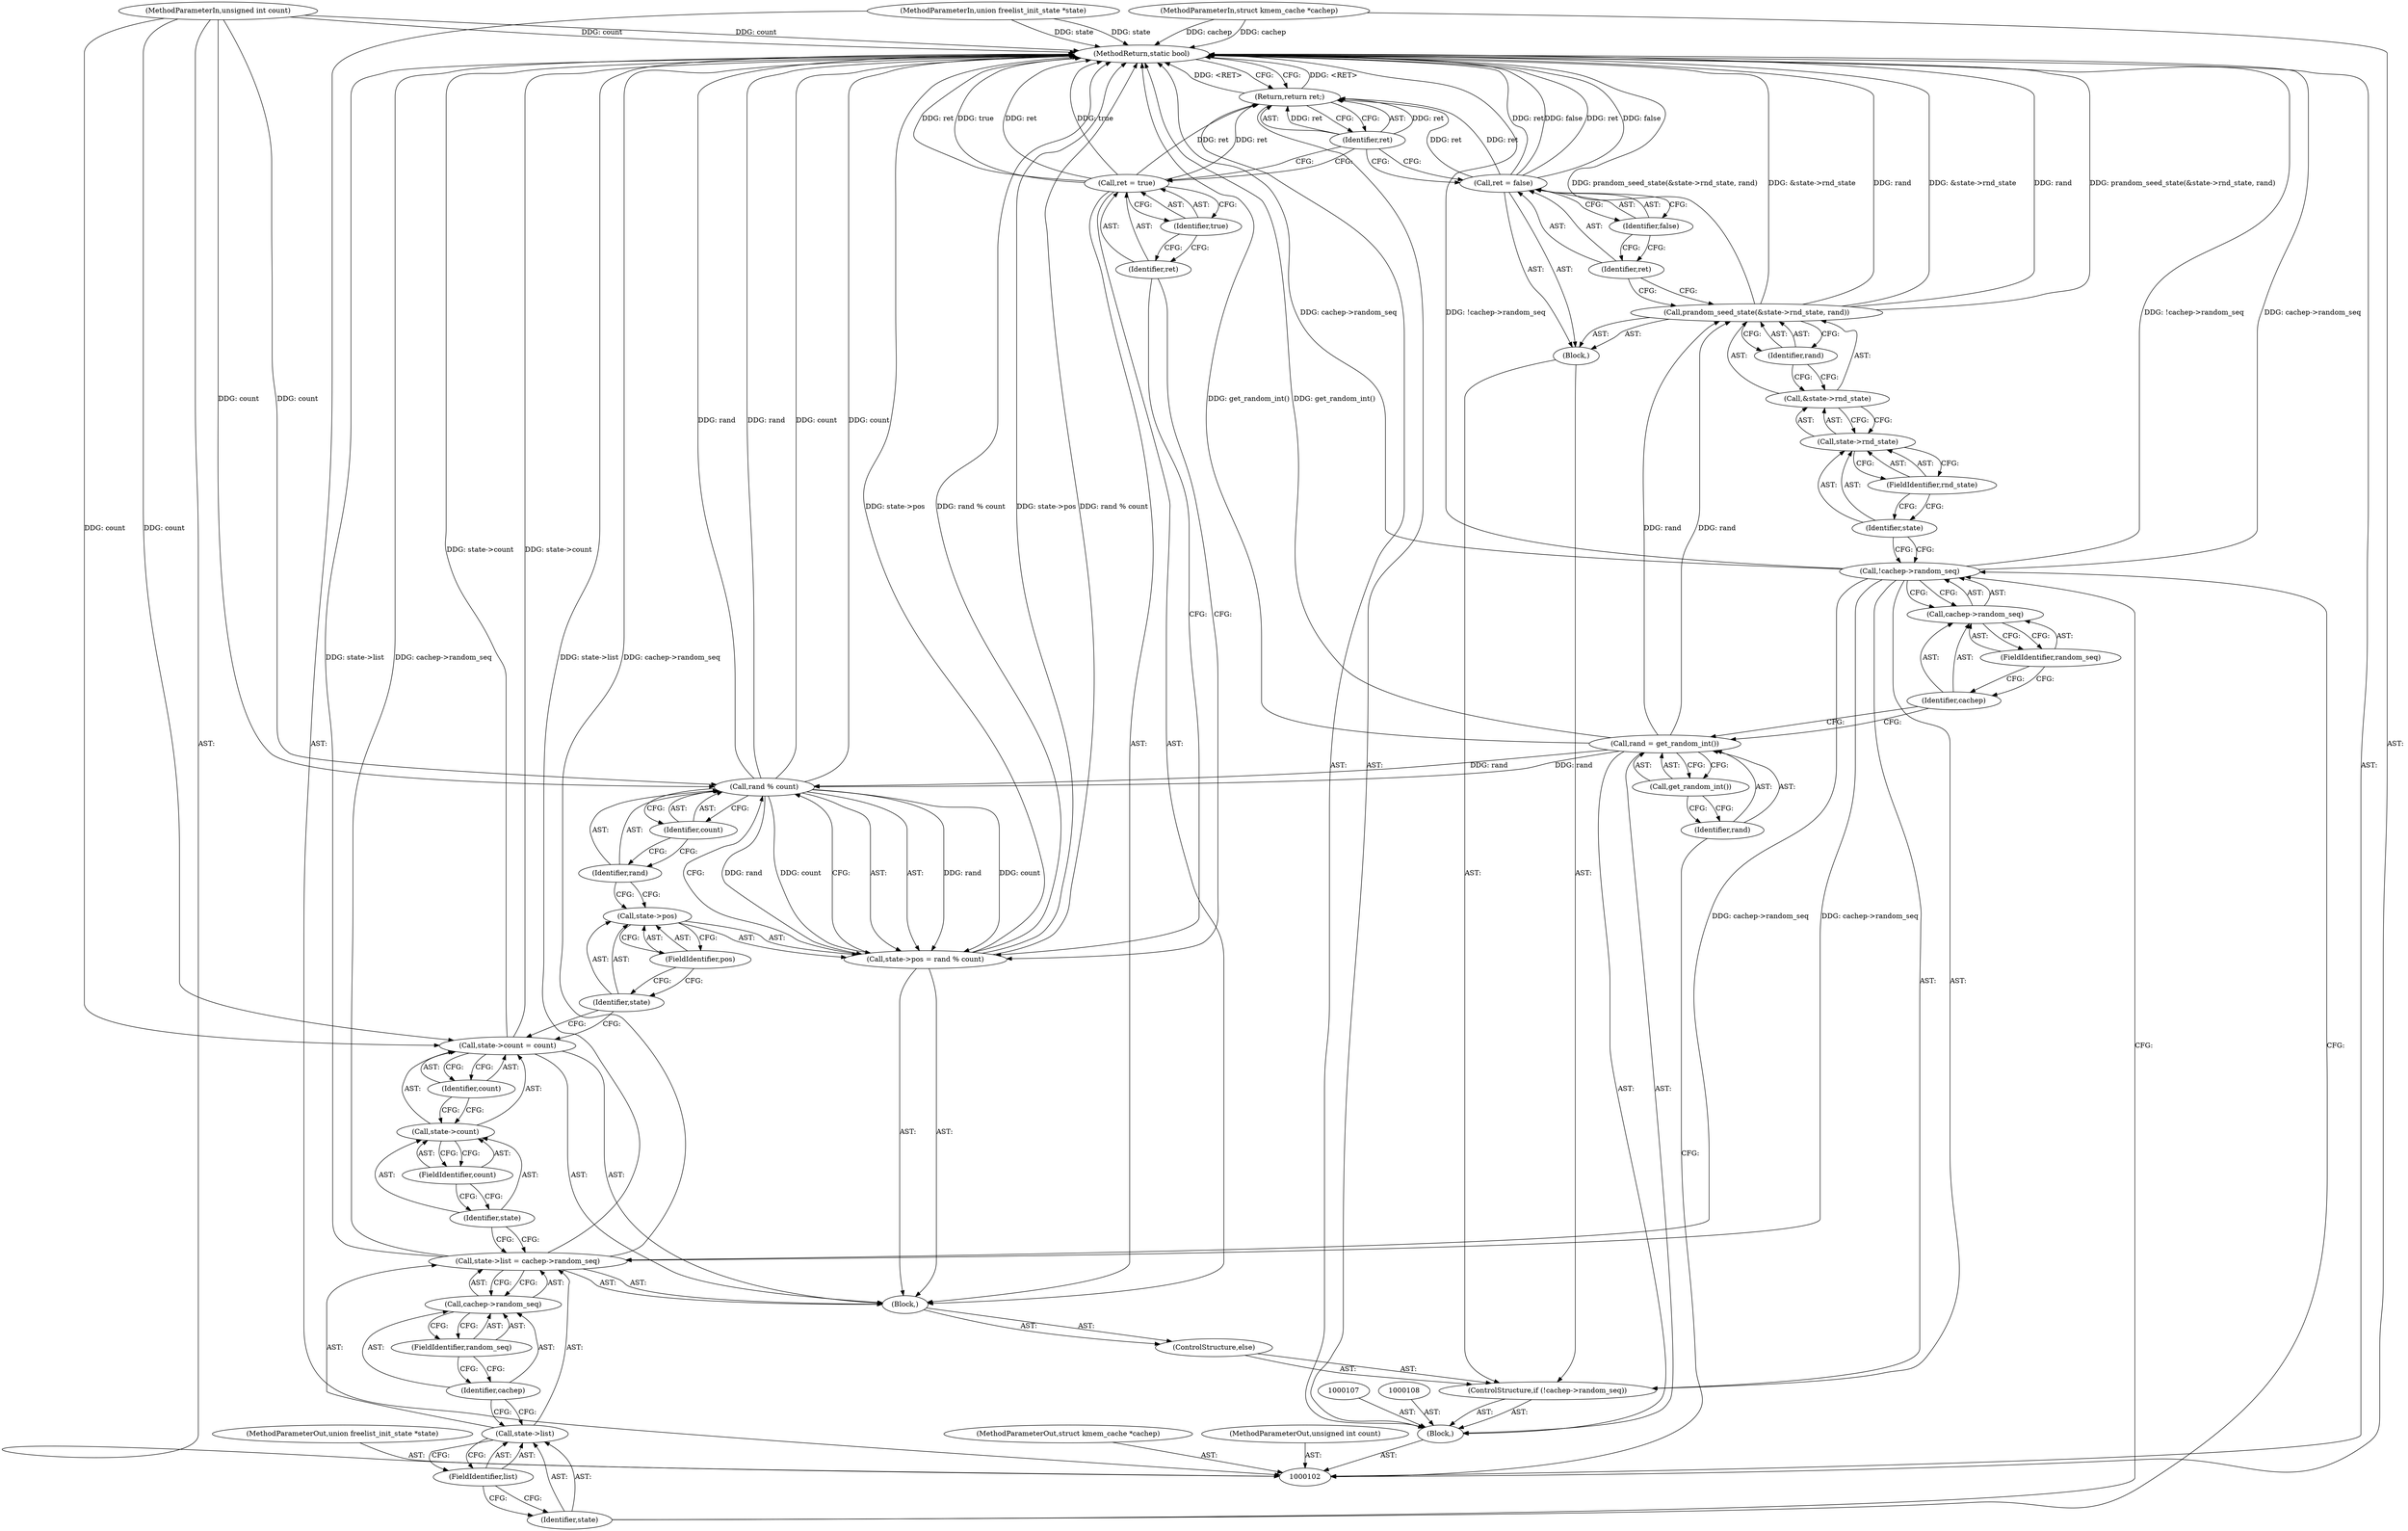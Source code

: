 digraph "0_linux_c4e490cf148e85ead0d1b1c2caaba833f1d5b29f" {
"1000153" [label="(MethodReturn,static bool)"];
"1000103" [label="(MethodParameterIn,union freelist_init_state *state)"];
"1000193" [label="(MethodParameterOut,union freelist_init_state *state)"];
"1000112" [label="(ControlStructure,if (!cachep->random_seq))"];
"1000116" [label="(FieldIdentifier,random_seq)"];
"1000117" [label="(Block,)"];
"1000113" [label="(Call,!cachep->random_seq)"];
"1000114" [label="(Call,cachep->random_seq)"];
"1000115" [label="(Identifier,cachep)"];
"1000118" [label="(Call,prandom_seed_state(&state->rnd_state, rand))"];
"1000119" [label="(Call,&state->rnd_state)"];
"1000120" [label="(Call,state->rnd_state)"];
"1000121" [label="(Identifier,state)"];
"1000122" [label="(FieldIdentifier,rnd_state)"];
"1000123" [label="(Identifier,rand)"];
"1000124" [label="(Call,ret = false)"];
"1000125" [label="(Identifier,ret)"];
"1000126" [label="(Identifier,false)"];
"1000127" [label="(ControlStructure,else)"];
"1000128" [label="(Block,)"];
"1000132" [label="(FieldIdentifier,list)"];
"1000133" [label="(Call,cachep->random_seq)"];
"1000134" [label="(Identifier,cachep)"];
"1000135" [label="(FieldIdentifier,random_seq)"];
"1000129" [label="(Call,state->list = cachep->random_seq)"];
"1000130" [label="(Call,state->list)"];
"1000131" [label="(Identifier,state)"];
"1000139" [label="(FieldIdentifier,count)"];
"1000140" [label="(Identifier,count)"];
"1000136" [label="(Call,state->count = count)"];
"1000137" [label="(Call,state->count)"];
"1000138" [label="(Identifier,state)"];
"1000145" [label="(Call,rand % count)"];
"1000146" [label="(Identifier,rand)"];
"1000141" [label="(Call,state->pos = rand % count)"];
"1000142" [label="(Call,state->pos)"];
"1000143" [label="(Identifier,state)"];
"1000147" [label="(Identifier,count)"];
"1000144" [label="(FieldIdentifier,pos)"];
"1000148" [label="(Call,ret = true)"];
"1000149" [label="(Identifier,ret)"];
"1000150" [label="(Identifier,true)"];
"1000104" [label="(MethodParameterIn,struct kmem_cache *cachep)"];
"1000194" [label="(MethodParameterOut,struct kmem_cache *cachep)"];
"1000151" [label="(Return,return ret;)"];
"1000152" [label="(Identifier,ret)"];
"1000105" [label="(MethodParameterIn,unsigned int count)"];
"1000195" [label="(MethodParameterOut,unsigned int count)"];
"1000106" [label="(Block,)"];
"1000109" [label="(Call,rand = get_random_int())"];
"1000110" [label="(Identifier,rand)"];
"1000111" [label="(Call,get_random_int())"];
"1000153" -> "1000102"  [label="AST: "];
"1000153" -> "1000151"  [label="CFG: "];
"1000141" -> "1000153"  [label="DDG: state->pos"];
"1000141" -> "1000153"  [label="DDG: rand % count"];
"1000124" -> "1000153"  [label="DDG: ret"];
"1000124" -> "1000153"  [label="DDG: false"];
"1000104" -> "1000153"  [label="DDG: cachep"];
"1000105" -> "1000153"  [label="DDG: count"];
"1000113" -> "1000153"  [label="DDG: cachep->random_seq"];
"1000113" -> "1000153"  [label="DDG: !cachep->random_seq"];
"1000118" -> "1000153"  [label="DDG: prandom_seed_state(&state->rnd_state, rand)"];
"1000118" -> "1000153"  [label="DDG: &state->rnd_state"];
"1000118" -> "1000153"  [label="DDG: rand"];
"1000129" -> "1000153"  [label="DDG: cachep->random_seq"];
"1000129" -> "1000153"  [label="DDG: state->list"];
"1000148" -> "1000153"  [label="DDG: true"];
"1000148" -> "1000153"  [label="DDG: ret"];
"1000145" -> "1000153"  [label="DDG: rand"];
"1000145" -> "1000153"  [label="DDG: count"];
"1000103" -> "1000153"  [label="DDG: state"];
"1000109" -> "1000153"  [label="DDG: get_random_int()"];
"1000136" -> "1000153"  [label="DDG: state->count"];
"1000151" -> "1000153"  [label="DDG: <RET>"];
"1000103" -> "1000102"  [label="AST: "];
"1000103" -> "1000153"  [label="DDG: state"];
"1000193" -> "1000102"  [label="AST: "];
"1000112" -> "1000106"  [label="AST: "];
"1000113" -> "1000112"  [label="AST: "];
"1000117" -> "1000112"  [label="AST: "];
"1000127" -> "1000112"  [label="AST: "];
"1000116" -> "1000114"  [label="AST: "];
"1000116" -> "1000115"  [label="CFG: "];
"1000114" -> "1000116"  [label="CFG: "];
"1000117" -> "1000112"  [label="AST: "];
"1000118" -> "1000117"  [label="AST: "];
"1000124" -> "1000117"  [label="AST: "];
"1000113" -> "1000112"  [label="AST: "];
"1000113" -> "1000114"  [label="CFG: "];
"1000114" -> "1000113"  [label="AST: "];
"1000121" -> "1000113"  [label="CFG: "];
"1000131" -> "1000113"  [label="CFG: "];
"1000113" -> "1000153"  [label="DDG: cachep->random_seq"];
"1000113" -> "1000153"  [label="DDG: !cachep->random_seq"];
"1000113" -> "1000129"  [label="DDG: cachep->random_seq"];
"1000114" -> "1000113"  [label="AST: "];
"1000114" -> "1000116"  [label="CFG: "];
"1000115" -> "1000114"  [label="AST: "];
"1000116" -> "1000114"  [label="AST: "];
"1000113" -> "1000114"  [label="CFG: "];
"1000115" -> "1000114"  [label="AST: "];
"1000115" -> "1000109"  [label="CFG: "];
"1000116" -> "1000115"  [label="CFG: "];
"1000118" -> "1000117"  [label="AST: "];
"1000118" -> "1000123"  [label="CFG: "];
"1000119" -> "1000118"  [label="AST: "];
"1000123" -> "1000118"  [label="AST: "];
"1000125" -> "1000118"  [label="CFG: "];
"1000118" -> "1000153"  [label="DDG: prandom_seed_state(&state->rnd_state, rand)"];
"1000118" -> "1000153"  [label="DDG: &state->rnd_state"];
"1000118" -> "1000153"  [label="DDG: rand"];
"1000109" -> "1000118"  [label="DDG: rand"];
"1000119" -> "1000118"  [label="AST: "];
"1000119" -> "1000120"  [label="CFG: "];
"1000120" -> "1000119"  [label="AST: "];
"1000123" -> "1000119"  [label="CFG: "];
"1000120" -> "1000119"  [label="AST: "];
"1000120" -> "1000122"  [label="CFG: "];
"1000121" -> "1000120"  [label="AST: "];
"1000122" -> "1000120"  [label="AST: "];
"1000119" -> "1000120"  [label="CFG: "];
"1000121" -> "1000120"  [label="AST: "];
"1000121" -> "1000113"  [label="CFG: "];
"1000122" -> "1000121"  [label="CFG: "];
"1000122" -> "1000120"  [label="AST: "];
"1000122" -> "1000121"  [label="CFG: "];
"1000120" -> "1000122"  [label="CFG: "];
"1000123" -> "1000118"  [label="AST: "];
"1000123" -> "1000119"  [label="CFG: "];
"1000118" -> "1000123"  [label="CFG: "];
"1000124" -> "1000117"  [label="AST: "];
"1000124" -> "1000126"  [label="CFG: "];
"1000125" -> "1000124"  [label="AST: "];
"1000126" -> "1000124"  [label="AST: "];
"1000152" -> "1000124"  [label="CFG: "];
"1000124" -> "1000153"  [label="DDG: ret"];
"1000124" -> "1000153"  [label="DDG: false"];
"1000124" -> "1000151"  [label="DDG: ret"];
"1000125" -> "1000124"  [label="AST: "];
"1000125" -> "1000118"  [label="CFG: "];
"1000126" -> "1000125"  [label="CFG: "];
"1000126" -> "1000124"  [label="AST: "];
"1000126" -> "1000125"  [label="CFG: "];
"1000124" -> "1000126"  [label="CFG: "];
"1000127" -> "1000112"  [label="AST: "];
"1000128" -> "1000127"  [label="AST: "];
"1000128" -> "1000127"  [label="AST: "];
"1000129" -> "1000128"  [label="AST: "];
"1000136" -> "1000128"  [label="AST: "];
"1000141" -> "1000128"  [label="AST: "];
"1000148" -> "1000128"  [label="AST: "];
"1000132" -> "1000130"  [label="AST: "];
"1000132" -> "1000131"  [label="CFG: "];
"1000130" -> "1000132"  [label="CFG: "];
"1000133" -> "1000129"  [label="AST: "];
"1000133" -> "1000135"  [label="CFG: "];
"1000134" -> "1000133"  [label="AST: "];
"1000135" -> "1000133"  [label="AST: "];
"1000129" -> "1000133"  [label="CFG: "];
"1000134" -> "1000133"  [label="AST: "];
"1000134" -> "1000130"  [label="CFG: "];
"1000135" -> "1000134"  [label="CFG: "];
"1000135" -> "1000133"  [label="AST: "];
"1000135" -> "1000134"  [label="CFG: "];
"1000133" -> "1000135"  [label="CFG: "];
"1000129" -> "1000128"  [label="AST: "];
"1000129" -> "1000133"  [label="CFG: "];
"1000130" -> "1000129"  [label="AST: "];
"1000133" -> "1000129"  [label="AST: "];
"1000138" -> "1000129"  [label="CFG: "];
"1000129" -> "1000153"  [label="DDG: cachep->random_seq"];
"1000129" -> "1000153"  [label="DDG: state->list"];
"1000113" -> "1000129"  [label="DDG: cachep->random_seq"];
"1000130" -> "1000129"  [label="AST: "];
"1000130" -> "1000132"  [label="CFG: "];
"1000131" -> "1000130"  [label="AST: "];
"1000132" -> "1000130"  [label="AST: "];
"1000134" -> "1000130"  [label="CFG: "];
"1000131" -> "1000130"  [label="AST: "];
"1000131" -> "1000113"  [label="CFG: "];
"1000132" -> "1000131"  [label="CFG: "];
"1000139" -> "1000137"  [label="AST: "];
"1000139" -> "1000138"  [label="CFG: "];
"1000137" -> "1000139"  [label="CFG: "];
"1000140" -> "1000136"  [label="AST: "];
"1000140" -> "1000137"  [label="CFG: "];
"1000136" -> "1000140"  [label="CFG: "];
"1000136" -> "1000128"  [label="AST: "];
"1000136" -> "1000140"  [label="CFG: "];
"1000137" -> "1000136"  [label="AST: "];
"1000140" -> "1000136"  [label="AST: "];
"1000143" -> "1000136"  [label="CFG: "];
"1000136" -> "1000153"  [label="DDG: state->count"];
"1000105" -> "1000136"  [label="DDG: count"];
"1000137" -> "1000136"  [label="AST: "];
"1000137" -> "1000139"  [label="CFG: "];
"1000138" -> "1000137"  [label="AST: "];
"1000139" -> "1000137"  [label="AST: "];
"1000140" -> "1000137"  [label="CFG: "];
"1000138" -> "1000137"  [label="AST: "];
"1000138" -> "1000129"  [label="CFG: "];
"1000139" -> "1000138"  [label="CFG: "];
"1000145" -> "1000141"  [label="AST: "];
"1000145" -> "1000147"  [label="CFG: "];
"1000146" -> "1000145"  [label="AST: "];
"1000147" -> "1000145"  [label="AST: "];
"1000141" -> "1000145"  [label="CFG: "];
"1000145" -> "1000153"  [label="DDG: rand"];
"1000145" -> "1000153"  [label="DDG: count"];
"1000145" -> "1000141"  [label="DDG: rand"];
"1000145" -> "1000141"  [label="DDG: count"];
"1000109" -> "1000145"  [label="DDG: rand"];
"1000105" -> "1000145"  [label="DDG: count"];
"1000146" -> "1000145"  [label="AST: "];
"1000146" -> "1000142"  [label="CFG: "];
"1000147" -> "1000146"  [label="CFG: "];
"1000141" -> "1000128"  [label="AST: "];
"1000141" -> "1000145"  [label="CFG: "];
"1000142" -> "1000141"  [label="AST: "];
"1000145" -> "1000141"  [label="AST: "];
"1000149" -> "1000141"  [label="CFG: "];
"1000141" -> "1000153"  [label="DDG: state->pos"];
"1000141" -> "1000153"  [label="DDG: rand % count"];
"1000145" -> "1000141"  [label="DDG: rand"];
"1000145" -> "1000141"  [label="DDG: count"];
"1000142" -> "1000141"  [label="AST: "];
"1000142" -> "1000144"  [label="CFG: "];
"1000143" -> "1000142"  [label="AST: "];
"1000144" -> "1000142"  [label="AST: "];
"1000146" -> "1000142"  [label="CFG: "];
"1000143" -> "1000142"  [label="AST: "];
"1000143" -> "1000136"  [label="CFG: "];
"1000144" -> "1000143"  [label="CFG: "];
"1000147" -> "1000145"  [label="AST: "];
"1000147" -> "1000146"  [label="CFG: "];
"1000145" -> "1000147"  [label="CFG: "];
"1000144" -> "1000142"  [label="AST: "];
"1000144" -> "1000143"  [label="CFG: "];
"1000142" -> "1000144"  [label="CFG: "];
"1000148" -> "1000128"  [label="AST: "];
"1000148" -> "1000150"  [label="CFG: "];
"1000149" -> "1000148"  [label="AST: "];
"1000150" -> "1000148"  [label="AST: "];
"1000152" -> "1000148"  [label="CFG: "];
"1000148" -> "1000153"  [label="DDG: true"];
"1000148" -> "1000153"  [label="DDG: ret"];
"1000148" -> "1000151"  [label="DDG: ret"];
"1000149" -> "1000148"  [label="AST: "];
"1000149" -> "1000141"  [label="CFG: "];
"1000150" -> "1000149"  [label="CFG: "];
"1000150" -> "1000148"  [label="AST: "];
"1000150" -> "1000149"  [label="CFG: "];
"1000148" -> "1000150"  [label="CFG: "];
"1000104" -> "1000102"  [label="AST: "];
"1000104" -> "1000153"  [label="DDG: cachep"];
"1000194" -> "1000102"  [label="AST: "];
"1000151" -> "1000106"  [label="AST: "];
"1000151" -> "1000152"  [label="CFG: "];
"1000152" -> "1000151"  [label="AST: "];
"1000153" -> "1000151"  [label="CFG: "];
"1000151" -> "1000153"  [label="DDG: <RET>"];
"1000152" -> "1000151"  [label="DDG: ret"];
"1000124" -> "1000151"  [label="DDG: ret"];
"1000148" -> "1000151"  [label="DDG: ret"];
"1000152" -> "1000151"  [label="AST: "];
"1000152" -> "1000124"  [label="CFG: "];
"1000152" -> "1000148"  [label="CFG: "];
"1000151" -> "1000152"  [label="CFG: "];
"1000152" -> "1000151"  [label="DDG: ret"];
"1000105" -> "1000102"  [label="AST: "];
"1000105" -> "1000153"  [label="DDG: count"];
"1000105" -> "1000136"  [label="DDG: count"];
"1000105" -> "1000145"  [label="DDG: count"];
"1000195" -> "1000102"  [label="AST: "];
"1000106" -> "1000102"  [label="AST: "];
"1000107" -> "1000106"  [label="AST: "];
"1000108" -> "1000106"  [label="AST: "];
"1000109" -> "1000106"  [label="AST: "];
"1000112" -> "1000106"  [label="AST: "];
"1000151" -> "1000106"  [label="AST: "];
"1000109" -> "1000106"  [label="AST: "];
"1000109" -> "1000111"  [label="CFG: "];
"1000110" -> "1000109"  [label="AST: "];
"1000111" -> "1000109"  [label="AST: "];
"1000115" -> "1000109"  [label="CFG: "];
"1000109" -> "1000153"  [label="DDG: get_random_int()"];
"1000109" -> "1000118"  [label="DDG: rand"];
"1000109" -> "1000145"  [label="DDG: rand"];
"1000110" -> "1000109"  [label="AST: "];
"1000110" -> "1000102"  [label="CFG: "];
"1000111" -> "1000110"  [label="CFG: "];
"1000111" -> "1000109"  [label="AST: "];
"1000111" -> "1000110"  [label="CFG: "];
"1000109" -> "1000111"  [label="CFG: "];
}
